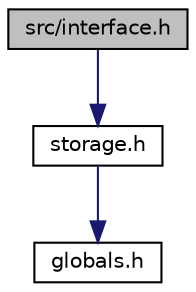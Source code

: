 digraph "src/interface.h"
{
 // LATEX_PDF_SIZE
  edge [fontname="Helvetica",fontsize="10",labelfontname="Helvetica",labelfontsize="10"];
  node [fontname="Helvetica",fontsize="10",shape=record];
  Node1 [label="src/interface.h",height=0.2,width=0.4,color="black", fillcolor="grey75", style="filled", fontcolor="black",tooltip="This file represents a different interface options and their settings (BLE, WIFI, Serial)."];
  Node1 -> Node2 [color="midnightblue",fontsize="10",style="solid"];
  Node2 [label="storage.h",height=0.2,width=0.4,color="black", fillcolor="white", style="filled",URL="$storage_8h.html",tooltip="This is what is used to communicate with the internal filesystem."];
  Node2 -> Node3 [color="midnightblue",fontsize="10",style="solid"];
  Node3 [label="globals.h",height=0.2,width=0.4,color="black", fillcolor="white", style="filled",URL="$globals_8h_source.html",tooltip=" "];
}
